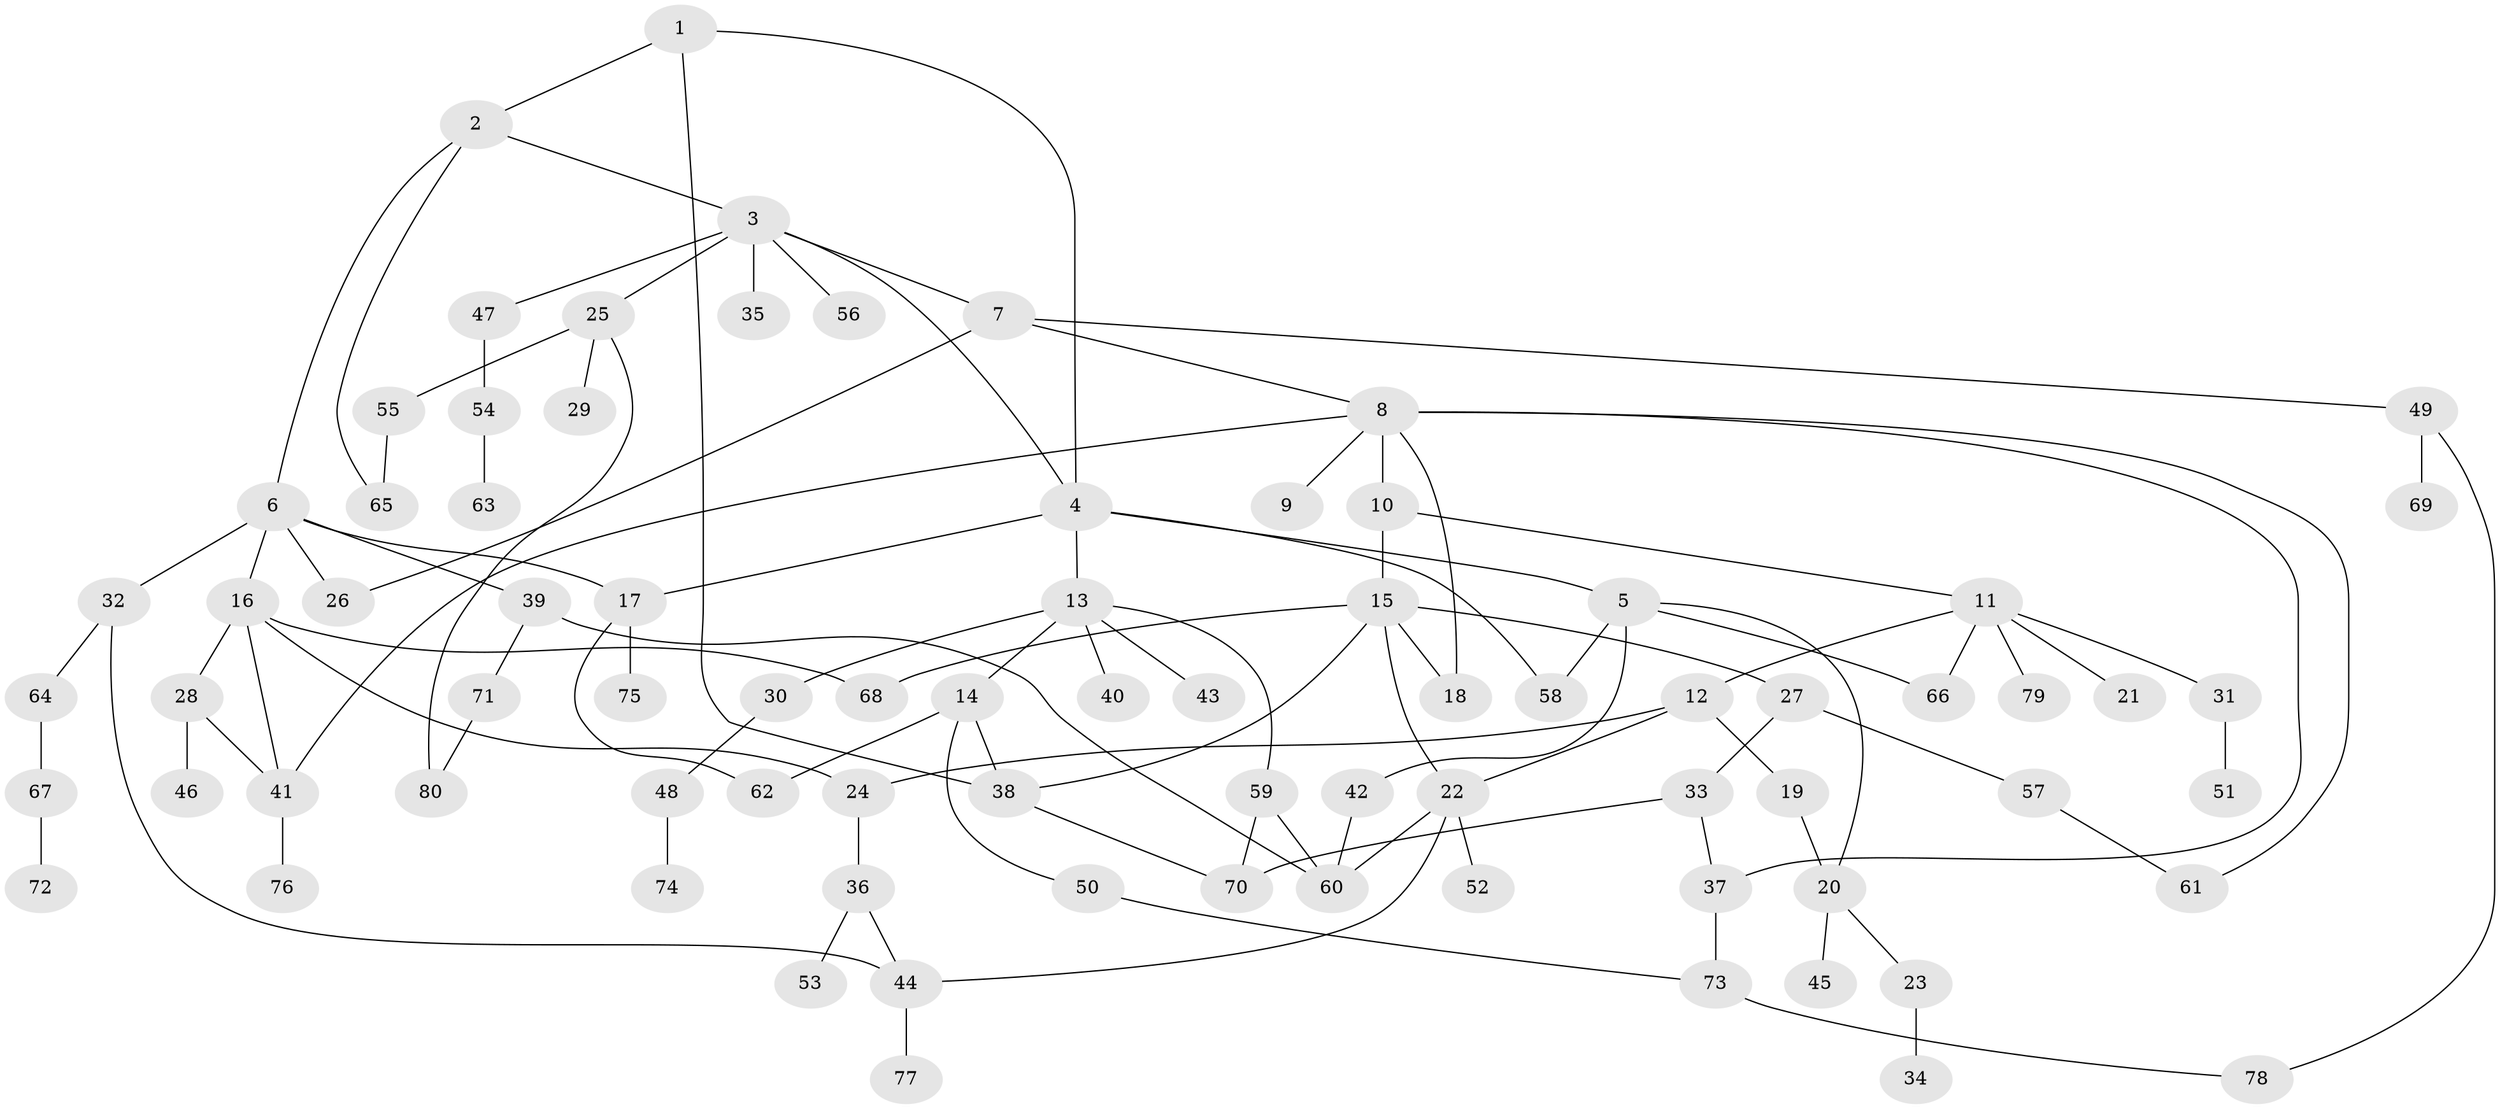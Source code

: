 // Generated by graph-tools (version 1.1) at 2025/10/02/27/25 16:10:55]
// undirected, 80 vertices, 107 edges
graph export_dot {
graph [start="1"]
  node [color=gray90,style=filled];
  1;
  2;
  3;
  4;
  5;
  6;
  7;
  8;
  9;
  10;
  11;
  12;
  13;
  14;
  15;
  16;
  17;
  18;
  19;
  20;
  21;
  22;
  23;
  24;
  25;
  26;
  27;
  28;
  29;
  30;
  31;
  32;
  33;
  34;
  35;
  36;
  37;
  38;
  39;
  40;
  41;
  42;
  43;
  44;
  45;
  46;
  47;
  48;
  49;
  50;
  51;
  52;
  53;
  54;
  55;
  56;
  57;
  58;
  59;
  60;
  61;
  62;
  63;
  64;
  65;
  66;
  67;
  68;
  69;
  70;
  71;
  72;
  73;
  74;
  75;
  76;
  77;
  78;
  79;
  80;
  1 -- 2;
  1 -- 4;
  1 -- 38;
  2 -- 3;
  2 -- 6;
  2 -- 65;
  3 -- 7;
  3 -- 25;
  3 -- 35;
  3 -- 47;
  3 -- 56;
  3 -- 4;
  4 -- 5;
  4 -- 13;
  4 -- 17;
  4 -- 58;
  5 -- 42;
  5 -- 66;
  5 -- 20;
  5 -- 58;
  6 -- 16;
  6 -- 32;
  6 -- 39;
  6 -- 26;
  6 -- 17;
  7 -- 8;
  7 -- 26;
  7 -- 49;
  8 -- 9;
  8 -- 10;
  8 -- 18;
  8 -- 61;
  8 -- 37;
  8 -- 41;
  10 -- 11;
  10 -- 15;
  11 -- 12;
  11 -- 21;
  11 -- 31;
  11 -- 66;
  11 -- 79;
  12 -- 19;
  12 -- 22;
  12 -- 24;
  13 -- 14;
  13 -- 30;
  13 -- 40;
  13 -- 43;
  13 -- 59;
  14 -- 50;
  14 -- 62;
  14 -- 38;
  15 -- 27;
  15 -- 38;
  15 -- 18;
  15 -- 68;
  15 -- 22;
  16 -- 28;
  16 -- 68;
  16 -- 24;
  16 -- 41;
  17 -- 75;
  17 -- 62;
  19 -- 20;
  20 -- 23;
  20 -- 45;
  22 -- 52;
  22 -- 60;
  22 -- 44;
  23 -- 34;
  24 -- 36;
  25 -- 29;
  25 -- 55;
  25 -- 80;
  27 -- 33;
  27 -- 57;
  28 -- 41;
  28 -- 46;
  30 -- 48;
  31 -- 51;
  32 -- 44;
  32 -- 64;
  33 -- 37;
  33 -- 70;
  36 -- 53;
  36 -- 44;
  37 -- 73;
  38 -- 70;
  39 -- 71;
  39 -- 60;
  41 -- 76;
  42 -- 60;
  44 -- 77;
  47 -- 54;
  48 -- 74;
  49 -- 69;
  49 -- 78;
  50 -- 73;
  54 -- 63;
  55 -- 65;
  57 -- 61;
  59 -- 70;
  59 -- 60;
  64 -- 67;
  67 -- 72;
  71 -- 80;
  73 -- 78;
}
